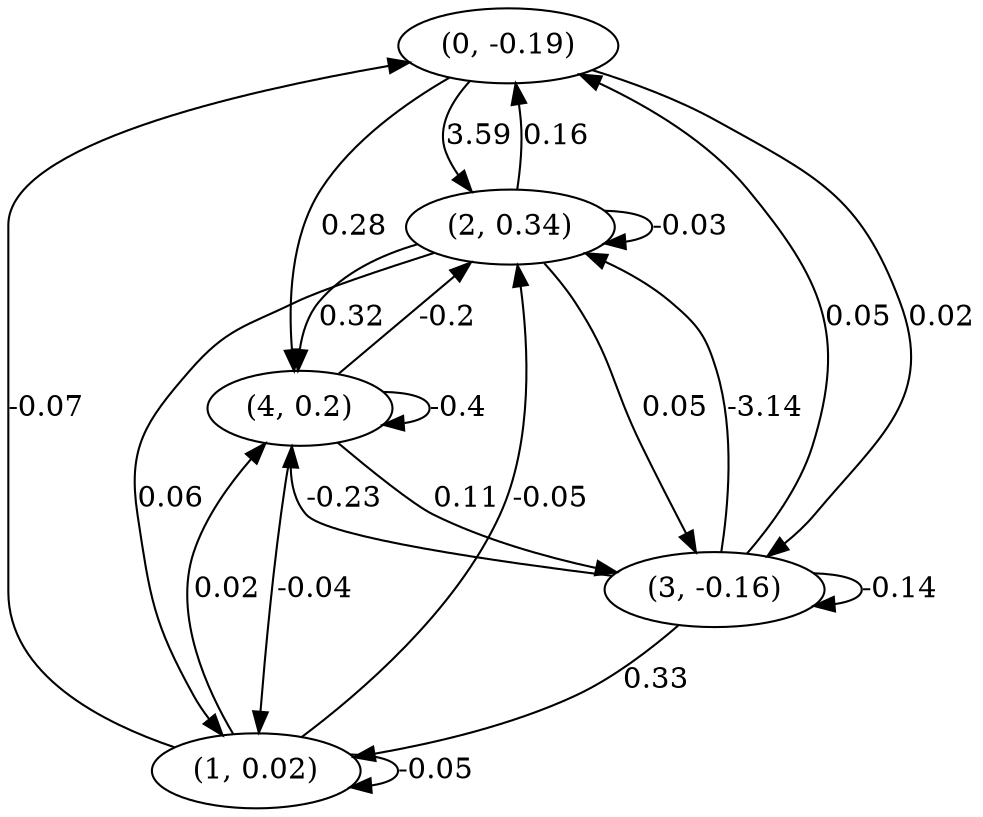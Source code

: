 digraph {
    0 [ label = "(0, -0.19)" ]
    1 [ label = "(1, 0.02)" ]
    2 [ label = "(2, 0.34)" ]
    3 [ label = "(3, -0.16)" ]
    4 [ label = "(4, 0.2)" ]
    1 -> 1 [ label = "-0.05" ]
    2 -> 2 [ label = "-0.03" ]
    3 -> 3 [ label = "-0.14" ]
    4 -> 4 [ label = "-0.4" ]
    1 -> 0 [ label = "-0.07" ]
    2 -> 0 [ label = "0.16" ]
    3 -> 0 [ label = "0.05" ]
    2 -> 1 [ label = "0.06" ]
    3 -> 1 [ label = "0.33" ]
    4 -> 1 [ label = "-0.04" ]
    0 -> 2 [ label = "3.59" ]
    1 -> 2 [ label = "-0.05" ]
    3 -> 2 [ label = "-3.14" ]
    4 -> 2 [ label = "-0.2" ]
    0 -> 3 [ label = "0.02" ]
    2 -> 3 [ label = "0.05" ]
    4 -> 3 [ label = "0.11" ]
    0 -> 4 [ label = "0.28" ]
    1 -> 4 [ label = "0.02" ]
    2 -> 4 [ label = "0.32" ]
    3 -> 4 [ label = "-0.23" ]
}

